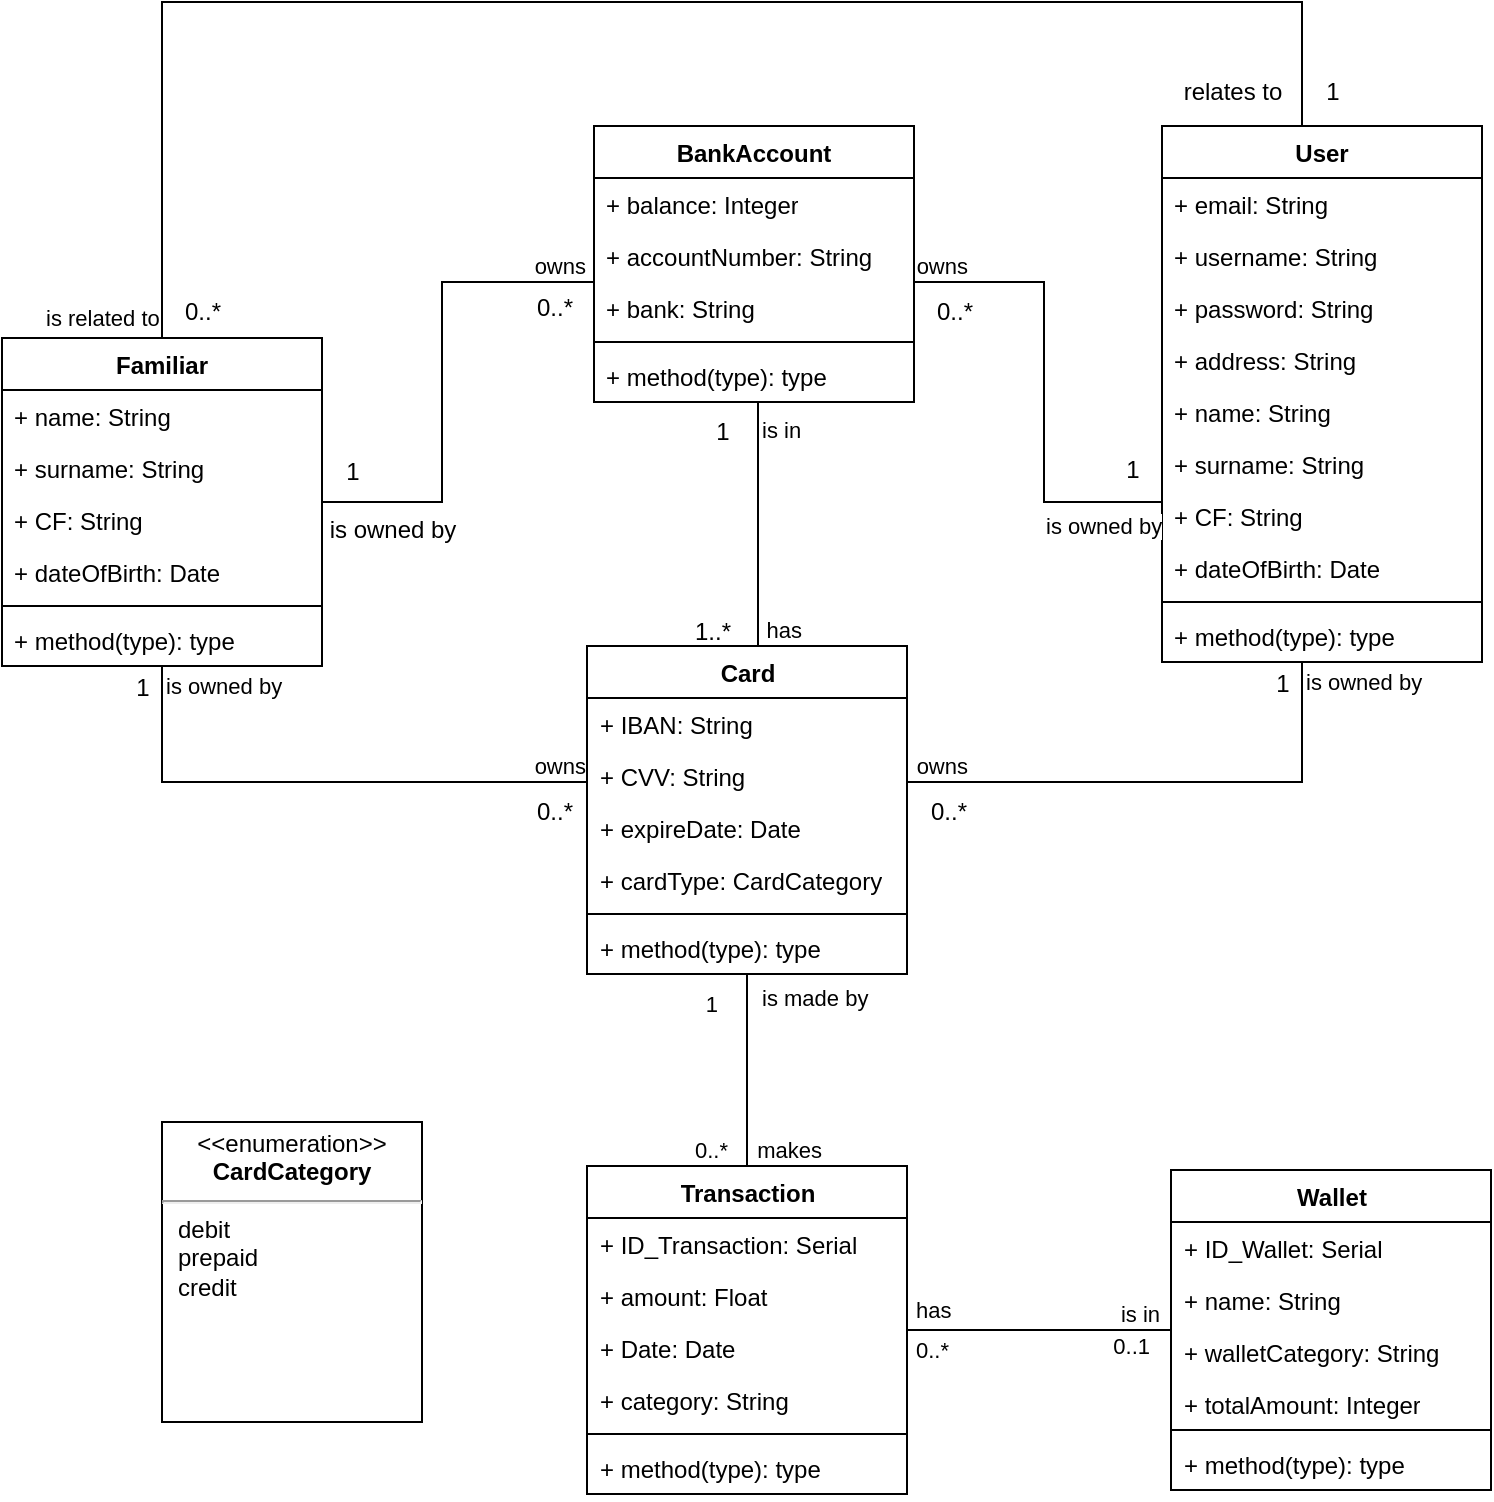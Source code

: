 <mxfile version="22.1.2" type="device">
  <diagram name="Pagina-1" id="V5ksIkCfvQu8_VufCoOh">
    <mxGraphModel dx="1760" dy="1052" grid="1" gridSize="10" guides="1" tooltips="1" connect="1" arrows="1" fold="1" page="1" pageScale="1" pageWidth="827" pageHeight="1169" math="0" shadow="0">
      <root>
        <mxCell id="0" />
        <mxCell id="1" parent="0" />
        <mxCell id="AAI7ieODE616iLDU9Tso-13" value="Card" style="swimlane;fontStyle=1;align=center;verticalAlign=top;childLayout=stackLayout;horizontal=1;startSize=26;horizontalStack=0;resizeParent=1;resizeParentMax=0;resizeLast=0;collapsible=1;marginBottom=0;whiteSpace=wrap;html=1;" parent="1" vertex="1">
          <mxGeometry x="322.5" y="502.01" width="160" height="164" as="geometry">
            <mxRectangle x="334" y="480" width="70" height="30" as="alternateBounds" />
          </mxGeometry>
        </mxCell>
        <mxCell id="AAI7ieODE616iLDU9Tso-15" value="+ IBAN: String" style="text;strokeColor=none;fillColor=none;align=left;verticalAlign=top;spacingLeft=4;spacingRight=4;overflow=hidden;rotatable=0;points=[[0,0.5],[1,0.5]];portConstraint=eastwest;whiteSpace=wrap;html=1;" parent="AAI7ieODE616iLDU9Tso-13" vertex="1">
          <mxGeometry y="26" width="160" height="26" as="geometry" />
        </mxCell>
        <mxCell id="AAI7ieODE616iLDU9Tso-20" value="+ CVV: String" style="text;strokeColor=none;fillColor=none;align=left;verticalAlign=top;spacingLeft=4;spacingRight=4;overflow=hidden;rotatable=0;points=[[0,0.5],[1,0.5]];portConstraint=eastwest;whiteSpace=wrap;html=1;" parent="AAI7ieODE616iLDU9Tso-13" vertex="1">
          <mxGeometry y="52" width="160" height="26" as="geometry" />
        </mxCell>
        <mxCell id="AAI7ieODE616iLDU9Tso-21" value="+ expireDate: Date" style="text;strokeColor=none;fillColor=none;align=left;verticalAlign=top;spacingLeft=4;spacingRight=4;overflow=hidden;rotatable=0;points=[[0,0.5],[1,0.5]];portConstraint=eastwest;whiteSpace=wrap;html=1;" parent="AAI7ieODE616iLDU9Tso-13" vertex="1">
          <mxGeometry y="78" width="160" height="26" as="geometry" />
        </mxCell>
        <mxCell id="EGEKE53pseGuUhWctbH0-3" value="+ cardType: CardCategory" style="text;strokeColor=none;fillColor=none;align=left;verticalAlign=top;spacingLeft=4;spacingRight=4;overflow=hidden;rotatable=0;points=[[0,0.5],[1,0.5]];portConstraint=eastwest;whiteSpace=wrap;html=1;" parent="AAI7ieODE616iLDU9Tso-13" vertex="1">
          <mxGeometry y="104" width="160" height="26" as="geometry" />
        </mxCell>
        <mxCell id="AAI7ieODE616iLDU9Tso-17" value="" style="line;strokeWidth=1;fillColor=none;align=left;verticalAlign=middle;spacingTop=-1;spacingLeft=3;spacingRight=3;rotatable=0;labelPosition=right;points=[];portConstraint=eastwest;strokeColor=inherit;" parent="AAI7ieODE616iLDU9Tso-13" vertex="1">
          <mxGeometry y="130" width="160" height="8" as="geometry" />
        </mxCell>
        <mxCell id="AAI7ieODE616iLDU9Tso-18" value="+ method(type): type" style="text;strokeColor=none;fillColor=none;align=left;verticalAlign=top;spacingLeft=4;spacingRight=4;overflow=hidden;rotatable=0;points=[[0,0.5],[1,0.5]];portConstraint=eastwest;whiteSpace=wrap;html=1;" parent="AAI7ieODE616iLDU9Tso-13" vertex="1">
          <mxGeometry y="138" width="160" height="26" as="geometry" />
        </mxCell>
        <mxCell id="AAI7ieODE616iLDU9Tso-22" value="Wallet" style="swimlane;fontStyle=1;align=center;verticalAlign=top;childLayout=stackLayout;horizontal=1;startSize=26;horizontalStack=0;resizeParent=1;resizeParentMax=0;resizeLast=0;collapsible=1;marginBottom=0;whiteSpace=wrap;html=1;" parent="1" vertex="1">
          <mxGeometry x="614.5" y="764" width="160" height="160" as="geometry" />
        </mxCell>
        <mxCell id="AAI7ieODE616iLDU9Tso-23" value="+ ID_Wallet: Serial" style="text;strokeColor=none;fillColor=none;align=left;verticalAlign=top;spacingLeft=4;spacingRight=4;overflow=hidden;rotatable=0;points=[[0,0.5],[1,0.5]];portConstraint=eastwest;whiteSpace=wrap;html=1;" parent="AAI7ieODE616iLDU9Tso-22" vertex="1">
          <mxGeometry y="26" width="160" height="26" as="geometry" />
        </mxCell>
        <mxCell id="kBO4bU-OnewzTs1eCNF8-2" value="+ name: String" style="text;strokeColor=none;fillColor=none;align=left;verticalAlign=top;spacingLeft=4;spacingRight=4;overflow=hidden;rotatable=0;points=[[0,0.5],[1,0.5]];portConstraint=eastwest;whiteSpace=wrap;html=1;" parent="AAI7ieODE616iLDU9Tso-22" vertex="1">
          <mxGeometry y="52" width="160" height="26" as="geometry" />
        </mxCell>
        <mxCell id="AAI7ieODE616iLDU9Tso-24" value="+ walletCategory: String" style="text;strokeColor=none;fillColor=none;align=left;verticalAlign=top;spacingLeft=4;spacingRight=4;overflow=hidden;rotatable=0;points=[[0,0.5],[1,0.5]];portConstraint=eastwest;whiteSpace=wrap;html=1;" parent="AAI7ieODE616iLDU9Tso-22" vertex="1">
          <mxGeometry y="78" width="160" height="26" as="geometry" />
        </mxCell>
        <mxCell id="AAI7ieODE616iLDU9Tso-25" value="+ totalAmount: Integer" style="text;strokeColor=none;fillColor=none;align=left;verticalAlign=top;spacingLeft=4;spacingRight=4;overflow=hidden;rotatable=0;points=[[0,0.5],[1,0.5]];portConstraint=eastwest;whiteSpace=wrap;html=1;" parent="AAI7ieODE616iLDU9Tso-22" vertex="1">
          <mxGeometry y="104" width="160" height="22" as="geometry" />
        </mxCell>
        <mxCell id="AAI7ieODE616iLDU9Tso-28" value="" style="line;strokeWidth=1;fillColor=none;align=left;verticalAlign=middle;spacingTop=-1;spacingLeft=3;spacingRight=3;rotatable=0;labelPosition=right;points=[];portConstraint=eastwest;strokeColor=inherit;" parent="AAI7ieODE616iLDU9Tso-22" vertex="1">
          <mxGeometry y="126" width="160" height="8" as="geometry" />
        </mxCell>
        <mxCell id="AAI7ieODE616iLDU9Tso-29" value="+ method(type): type" style="text;strokeColor=none;fillColor=none;align=left;verticalAlign=top;spacingLeft=4;spacingRight=4;overflow=hidden;rotatable=0;points=[[0,0.5],[1,0.5]];portConstraint=eastwest;whiteSpace=wrap;html=1;" parent="AAI7ieODE616iLDU9Tso-22" vertex="1">
          <mxGeometry y="134" width="160" height="26" as="geometry" />
        </mxCell>
        <mxCell id="RBvPQlMyHcQg-AkLouZK-31" value="Transaction" style="swimlane;fontStyle=1;align=center;verticalAlign=top;childLayout=stackLayout;horizontal=1;startSize=26;horizontalStack=0;resizeParent=1;resizeParentMax=0;resizeLast=0;collapsible=1;marginBottom=0;whiteSpace=wrap;html=1;" parent="1" vertex="1">
          <mxGeometry x="322.5" y="762" width="160" height="164" as="geometry">
            <mxRectangle x="334" y="480" width="70" height="30" as="alternateBounds" />
          </mxGeometry>
        </mxCell>
        <mxCell id="RBvPQlMyHcQg-AkLouZK-32" value="+ ID_Transaction: Serial" style="text;strokeColor=none;fillColor=none;align=left;verticalAlign=top;spacingLeft=4;spacingRight=4;overflow=hidden;rotatable=0;points=[[0,0.5],[1,0.5]];portConstraint=eastwest;whiteSpace=wrap;html=1;" parent="RBvPQlMyHcQg-AkLouZK-31" vertex="1">
          <mxGeometry y="26" width="160" height="26" as="geometry" />
        </mxCell>
        <mxCell id="kBO4bU-OnewzTs1eCNF8-1" value="+ amount: Float" style="text;strokeColor=none;fillColor=none;align=left;verticalAlign=top;spacingLeft=4;spacingRight=4;overflow=hidden;rotatable=0;points=[[0,0.5],[1,0.5]];portConstraint=eastwest;whiteSpace=wrap;html=1;" parent="RBvPQlMyHcQg-AkLouZK-31" vertex="1">
          <mxGeometry y="52" width="160" height="26" as="geometry" />
        </mxCell>
        <mxCell id="RBvPQlMyHcQg-AkLouZK-33" value="+ Date: Date" style="text;strokeColor=none;fillColor=none;align=left;verticalAlign=top;spacingLeft=4;spacingRight=4;overflow=hidden;rotatable=0;points=[[0,0.5],[1,0.5]];portConstraint=eastwest;whiteSpace=wrap;html=1;" parent="RBvPQlMyHcQg-AkLouZK-31" vertex="1">
          <mxGeometry y="78" width="160" height="26" as="geometry" />
        </mxCell>
        <mxCell id="0wrzQk6284Li0RvRmJyz-1" value="+ category: String" style="text;strokeColor=none;fillColor=none;align=left;verticalAlign=top;spacingLeft=4;spacingRight=4;overflow=hidden;rotatable=0;points=[[0,0.5],[1,0.5]];portConstraint=eastwest;whiteSpace=wrap;html=1;" parent="RBvPQlMyHcQg-AkLouZK-31" vertex="1">
          <mxGeometry y="104" width="160" height="26" as="geometry" />
        </mxCell>
        <mxCell id="RBvPQlMyHcQg-AkLouZK-37" value="" style="line;strokeWidth=1;fillColor=none;align=left;verticalAlign=middle;spacingTop=-1;spacingLeft=3;spacingRight=3;rotatable=0;labelPosition=right;points=[];portConstraint=eastwest;strokeColor=inherit;" parent="RBvPQlMyHcQg-AkLouZK-31" vertex="1">
          <mxGeometry y="130" width="160" height="8" as="geometry" />
        </mxCell>
        <mxCell id="RBvPQlMyHcQg-AkLouZK-38" value="+ method(type): type" style="text;strokeColor=none;fillColor=none;align=left;verticalAlign=top;spacingLeft=4;spacingRight=4;overflow=hidden;rotatable=0;points=[[0,0.5],[1,0.5]];portConstraint=eastwest;whiteSpace=wrap;html=1;" parent="RBvPQlMyHcQg-AkLouZK-31" vertex="1">
          <mxGeometry y="138" width="160" height="26" as="geometry" />
        </mxCell>
        <mxCell id="b4oZFLutdMUwWJEWLN6i-5" value="" style="endArrow=none;html=1;edgeStyle=orthogonalEdgeStyle;rounded=0;" parent="1" source="AAI7ieODE616iLDU9Tso-13" target="RBvPQlMyHcQg-AkLouZK-31" edge="1">
          <mxGeometry relative="1" as="geometry">
            <mxPoint x="409" y="650" as="sourcePoint" />
            <mxPoint x="559" y="468.5" as="targetPoint" />
            <Array as="points" />
          </mxGeometry>
        </mxCell>
        <mxCell id="b4oZFLutdMUwWJEWLN6i-6" value="is made by" style="edgeLabel;resizable=0;html=1;align=left;verticalAlign=bottom;" parent="b4oZFLutdMUwWJEWLN6i-5" connectable="0" vertex="1">
          <mxGeometry x="-1" relative="1" as="geometry">
            <mxPoint x="5" y="20" as="offset" />
          </mxGeometry>
        </mxCell>
        <mxCell id="b4oZFLutdMUwWJEWLN6i-7" value="makes" style="edgeLabel;resizable=0;html=1;align=right;verticalAlign=bottom;" parent="b4oZFLutdMUwWJEWLN6i-5" connectable="0" vertex="1">
          <mxGeometry x="1" relative="1" as="geometry">
            <mxPoint x="38" as="offset" />
          </mxGeometry>
        </mxCell>
        <mxCell id="b4oZFLutdMUwWJEWLN6i-8" value="" style="endArrow=none;html=1;edgeStyle=orthogonalEdgeStyle;rounded=0;" parent="1" source="RBvPQlMyHcQg-AkLouZK-31" target="AAI7ieODE616iLDU9Tso-22" edge="1">
          <mxGeometry relative="1" as="geometry">
            <mxPoint x="224" y="922.0" as="sourcePoint" />
            <mxPoint x="355" y="922.0" as="targetPoint" />
          </mxGeometry>
        </mxCell>
        <mxCell id="b4oZFLutdMUwWJEWLN6i-9" value="has" style="edgeLabel;resizable=0;html=1;align=left;verticalAlign=bottom;" parent="b4oZFLutdMUwWJEWLN6i-8" connectable="0" vertex="1">
          <mxGeometry x="-1" relative="1" as="geometry">
            <mxPoint x="2" y="-2" as="offset" />
          </mxGeometry>
        </mxCell>
        <mxCell id="b4oZFLutdMUwWJEWLN6i-10" value="is in" style="edgeLabel;resizable=0;html=1;align=right;verticalAlign=bottom;" parent="b4oZFLutdMUwWJEWLN6i-8" connectable="0" vertex="1">
          <mxGeometry x="1" relative="1" as="geometry">
            <mxPoint x="-5" as="offset" />
          </mxGeometry>
        </mxCell>
        <mxCell id="b4oZFLutdMUwWJEWLN6i-23" value="0..*" style="edgeLabel;resizable=0;html=1;align=right;verticalAlign=bottom;" parent="1" connectable="0" vertex="1">
          <mxGeometry x="393.5" y="762" as="geometry" />
        </mxCell>
        <mxCell id="b4oZFLutdMUwWJEWLN6i-24" value="1" style="edgeLabel;resizable=0;html=1;align=right;verticalAlign=bottom;" parent="1" connectable="0" vertex="1">
          <mxGeometry x="393.5" y="682" as="geometry">
            <mxPoint x="-5" y="7" as="offset" />
          </mxGeometry>
        </mxCell>
        <mxCell id="b4oZFLutdMUwWJEWLN6i-25" value="0..1" style="edgeLabel;resizable=0;html=1;align=right;verticalAlign=bottom;" parent="1" connectable="0" vertex="1">
          <mxGeometry x="604.5" y="860.0" as="geometry" />
        </mxCell>
        <mxCell id="b4oZFLutdMUwWJEWLN6i-26" value="0..*" style="edgeLabel;resizable=0;html=1;align=left;verticalAlign=bottom;" parent="1" connectable="0" vertex="1">
          <mxGeometry x="484.5" y="862.0" as="geometry" />
        </mxCell>
        <mxCell id="EGEKE53pseGuUhWctbH0-4" value="&lt;p style=&quot;margin:0px;margin-top:4px;text-align:center;&quot;&gt;&amp;lt;&amp;lt;enumeration&amp;gt;&amp;gt;&lt;br&gt;&lt;b&gt;CardCategory&lt;/b&gt;&lt;/p&gt;&lt;hr&gt;&lt;p style=&quot;margin:0px;margin-left:8px;text-align:left;&quot;&gt;debit&lt;/p&gt;&lt;p style=&quot;margin:0px;margin-left:8px;text-align:left;&quot;&gt;prepaid&lt;/p&gt;&lt;p style=&quot;margin:0px;margin-left:8px;text-align:left;&quot;&gt;credit&lt;/p&gt;&lt;p style=&quot;margin:0px;margin-left:8px;text-align:left;&quot;&gt;&lt;br&gt;&lt;/p&gt;" style="shape=rect;html=1;overflow=fill;whiteSpace=wrap;" parent="1" vertex="1">
          <mxGeometry x="110" y="740" width="130" height="150" as="geometry" />
        </mxCell>
        <mxCell id="33SEwPihW6J2Dh9Cqzwo-4" value="BankAccount" style="swimlane;fontStyle=1;align=center;verticalAlign=top;childLayout=stackLayout;horizontal=1;startSize=26;horizontalStack=0;resizeParent=1;resizeParentMax=0;resizeLast=0;collapsible=1;marginBottom=0;whiteSpace=wrap;html=1;" parent="1" vertex="1">
          <mxGeometry x="326" y="242" width="160" height="138" as="geometry">
            <mxRectangle x="334" y="480" width="70" height="30" as="alternateBounds" />
          </mxGeometry>
        </mxCell>
        <mxCell id="33SEwPihW6J2Dh9Cqzwo-5" value="+ balance: Integer" style="text;strokeColor=none;fillColor=none;align=left;verticalAlign=top;spacingLeft=4;spacingRight=4;overflow=hidden;rotatable=0;points=[[0,0.5],[1,0.5]];portConstraint=eastwest;whiteSpace=wrap;html=1;" parent="33SEwPihW6J2Dh9Cqzwo-4" vertex="1">
          <mxGeometry y="26" width="160" height="26" as="geometry" />
        </mxCell>
        <mxCell id="33SEwPihW6J2Dh9Cqzwo-6" value="+ accountNumber: String" style="text;strokeColor=none;fillColor=none;align=left;verticalAlign=top;spacingLeft=4;spacingRight=4;overflow=hidden;rotatable=0;points=[[0,0.5],[1,0.5]];portConstraint=eastwest;whiteSpace=wrap;html=1;" parent="33SEwPihW6J2Dh9Cqzwo-4" vertex="1">
          <mxGeometry y="52" width="160" height="26" as="geometry" />
        </mxCell>
        <mxCell id="33SEwPihW6J2Dh9Cqzwo-7" value="+ bank: String" style="text;strokeColor=none;fillColor=none;align=left;verticalAlign=top;spacingLeft=4;spacingRight=4;overflow=hidden;rotatable=0;points=[[0,0.5],[1,0.5]];portConstraint=eastwest;whiteSpace=wrap;html=1;" parent="33SEwPihW6J2Dh9Cqzwo-4" vertex="1">
          <mxGeometry y="78" width="160" height="26" as="geometry" />
        </mxCell>
        <mxCell id="33SEwPihW6J2Dh9Cqzwo-8" value="" style="line;strokeWidth=1;fillColor=none;align=left;verticalAlign=middle;spacingTop=-1;spacingLeft=3;spacingRight=3;rotatable=0;labelPosition=right;points=[];portConstraint=eastwest;strokeColor=inherit;" parent="33SEwPihW6J2Dh9Cqzwo-4" vertex="1">
          <mxGeometry y="104" width="160" height="8" as="geometry" />
        </mxCell>
        <mxCell id="33SEwPihW6J2Dh9Cqzwo-9" value="+ method(type): type" style="text;strokeColor=none;fillColor=none;align=left;verticalAlign=top;spacingLeft=4;spacingRight=4;overflow=hidden;rotatable=0;points=[[0,0.5],[1,0.5]];portConstraint=eastwest;whiteSpace=wrap;html=1;" parent="33SEwPihW6J2Dh9Cqzwo-4" vertex="1">
          <mxGeometry y="112" width="160" height="26" as="geometry" />
        </mxCell>
        <mxCell id="33SEwPihW6J2Dh9Cqzwo-23" value="User" style="swimlane;fontStyle=1;align=center;verticalAlign=top;childLayout=stackLayout;horizontal=1;startSize=26;horizontalStack=0;resizeParent=1;resizeParentMax=0;resizeLast=0;collapsible=1;marginBottom=0;whiteSpace=wrap;html=1;" parent="1" vertex="1">
          <mxGeometry x="610" y="242" width="160" height="268" as="geometry" />
        </mxCell>
        <mxCell id="33SEwPihW6J2Dh9Cqzwo-24" value="+ email: String" style="text;strokeColor=none;fillColor=none;align=left;verticalAlign=top;spacingLeft=4;spacingRight=4;overflow=hidden;rotatable=0;points=[[0,0.5],[1,0.5]];portConstraint=eastwest;whiteSpace=wrap;html=1;" parent="33SEwPihW6J2Dh9Cqzwo-23" vertex="1">
          <mxGeometry y="26" width="160" height="26" as="geometry" />
        </mxCell>
        <mxCell id="33SEwPihW6J2Dh9Cqzwo-25" value="+ username: String" style="text;strokeColor=none;fillColor=none;align=left;verticalAlign=top;spacingLeft=4;spacingRight=4;overflow=hidden;rotatable=0;points=[[0,0.5],[1,0.5]];portConstraint=eastwest;whiteSpace=wrap;html=1;" parent="33SEwPihW6J2Dh9Cqzwo-23" vertex="1">
          <mxGeometry y="52" width="160" height="26" as="geometry" />
        </mxCell>
        <mxCell id="33SEwPihW6J2Dh9Cqzwo-40" value="+ password: String" style="text;strokeColor=none;fillColor=none;align=left;verticalAlign=top;spacingLeft=4;spacingRight=4;overflow=hidden;rotatable=0;points=[[0,0.5],[1,0.5]];portConstraint=eastwest;whiteSpace=wrap;html=1;" parent="33SEwPihW6J2Dh9Cqzwo-23" vertex="1">
          <mxGeometry y="78" width="160" height="26" as="geometry" />
        </mxCell>
        <mxCell id="33SEwPihW6J2Dh9Cqzwo-27" value="+ address: String" style="text;strokeColor=none;fillColor=none;align=left;verticalAlign=top;spacingLeft=4;spacingRight=4;overflow=hidden;rotatable=0;points=[[0,0.5],[1,0.5]];portConstraint=eastwest;whiteSpace=wrap;html=1;" parent="33SEwPihW6J2Dh9Cqzwo-23" vertex="1">
          <mxGeometry y="104" width="160" height="26" as="geometry" />
        </mxCell>
        <mxCell id="33SEwPihW6J2Dh9Cqzwo-33" value="+ name: String" style="text;strokeColor=none;fillColor=none;align=left;verticalAlign=top;spacingLeft=4;spacingRight=4;overflow=hidden;rotatable=0;points=[[0,0.5],[1,0.5]];portConstraint=eastwest;whiteSpace=wrap;html=1;" parent="33SEwPihW6J2Dh9Cqzwo-23" vertex="1">
          <mxGeometry y="130" width="160" height="26" as="geometry" />
        </mxCell>
        <mxCell id="33SEwPihW6J2Dh9Cqzwo-34" value="+ surname: String" style="text;strokeColor=none;fillColor=none;align=left;verticalAlign=top;spacingLeft=4;spacingRight=4;overflow=hidden;rotatable=0;points=[[0,0.5],[1,0.5]];portConstraint=eastwest;whiteSpace=wrap;html=1;" parent="33SEwPihW6J2Dh9Cqzwo-23" vertex="1">
          <mxGeometry y="156" width="160" height="26" as="geometry" />
        </mxCell>
        <mxCell id="33SEwPihW6J2Dh9Cqzwo-35" value="+ CF: String" style="text;strokeColor=none;fillColor=none;align=left;verticalAlign=top;spacingLeft=4;spacingRight=4;overflow=hidden;rotatable=0;points=[[0,0.5],[1,0.5]];portConstraint=eastwest;whiteSpace=wrap;html=1;" parent="33SEwPihW6J2Dh9Cqzwo-23" vertex="1">
          <mxGeometry y="182" width="160" height="26" as="geometry" />
        </mxCell>
        <mxCell id="33SEwPihW6J2Dh9Cqzwo-36" value="+ dateOfBirth: Date" style="text;strokeColor=none;fillColor=none;align=left;verticalAlign=top;spacingLeft=4;spacingRight=4;overflow=hidden;rotatable=0;points=[[0,0.5],[1,0.5]];portConstraint=eastwest;whiteSpace=wrap;html=1;" parent="33SEwPihW6J2Dh9Cqzwo-23" vertex="1">
          <mxGeometry y="208" width="160" height="26" as="geometry" />
        </mxCell>
        <mxCell id="33SEwPihW6J2Dh9Cqzwo-28" value="" style="line;strokeWidth=1;fillColor=none;align=left;verticalAlign=middle;spacingTop=-1;spacingLeft=3;spacingRight=3;rotatable=0;labelPosition=right;points=[];portConstraint=eastwest;strokeColor=inherit;" parent="33SEwPihW6J2Dh9Cqzwo-23" vertex="1">
          <mxGeometry y="234" width="160" height="8" as="geometry" />
        </mxCell>
        <mxCell id="33SEwPihW6J2Dh9Cqzwo-29" value="+ method(type): type" style="text;strokeColor=none;fillColor=none;align=left;verticalAlign=top;spacingLeft=4;spacingRight=4;overflow=hidden;rotatable=0;points=[[0,0.5],[1,0.5]];portConstraint=eastwest;whiteSpace=wrap;html=1;" parent="33SEwPihW6J2Dh9Cqzwo-23" vertex="1">
          <mxGeometry y="242" width="160" height="26" as="geometry" />
        </mxCell>
        <mxCell id="33SEwPihW6J2Dh9Cqzwo-30" value="Familiar" style="swimlane;fontStyle=1;align=center;verticalAlign=top;childLayout=stackLayout;horizontal=1;startSize=26;horizontalStack=0;resizeParent=1;resizeParentMax=0;resizeLast=0;collapsible=1;marginBottom=0;whiteSpace=wrap;html=1;" parent="1" vertex="1">
          <mxGeometry x="30" y="348" width="160" height="164" as="geometry" />
        </mxCell>
        <mxCell id="33SEwPihW6J2Dh9Cqzwo-26" value="+ name: String" style="text;strokeColor=none;fillColor=none;align=left;verticalAlign=top;spacingLeft=4;spacingRight=4;overflow=hidden;rotatable=0;points=[[0,0.5],[1,0.5]];portConstraint=eastwest;whiteSpace=wrap;html=1;" parent="33SEwPihW6J2Dh9Cqzwo-30" vertex="1">
          <mxGeometry y="26" width="160" height="26" as="geometry" />
        </mxCell>
        <mxCell id="33SEwPihW6J2Dh9Cqzwo-45" value="+ surname: String" style="text;strokeColor=none;fillColor=none;align=left;verticalAlign=top;spacingLeft=4;spacingRight=4;overflow=hidden;rotatable=0;points=[[0,0.5],[1,0.5]];portConstraint=eastwest;whiteSpace=wrap;html=1;" parent="33SEwPihW6J2Dh9Cqzwo-30" vertex="1">
          <mxGeometry y="52" width="160" height="26" as="geometry" />
        </mxCell>
        <mxCell id="33SEwPihW6J2Dh9Cqzwo-44" value="+ CF: String" style="text;strokeColor=none;fillColor=none;align=left;verticalAlign=top;spacingLeft=4;spacingRight=4;overflow=hidden;rotatable=0;points=[[0,0.5],[1,0.5]];portConstraint=eastwest;whiteSpace=wrap;html=1;" parent="33SEwPihW6J2Dh9Cqzwo-30" vertex="1">
          <mxGeometry y="78" width="160" height="26" as="geometry" />
        </mxCell>
        <mxCell id="33SEwPihW6J2Dh9Cqzwo-41" value="+ dateOfBirth: Date" style="text;strokeColor=none;fillColor=none;align=left;verticalAlign=top;spacingLeft=4;spacingRight=4;overflow=hidden;rotatable=0;points=[[0,0.5],[1,0.5]];portConstraint=eastwest;whiteSpace=wrap;html=1;" parent="33SEwPihW6J2Dh9Cqzwo-30" vertex="1">
          <mxGeometry y="104" width="160" height="26" as="geometry" />
        </mxCell>
        <mxCell id="33SEwPihW6J2Dh9Cqzwo-31" value="" style="line;strokeWidth=1;fillColor=none;align=left;verticalAlign=middle;spacingTop=-1;spacingLeft=3;spacingRight=3;rotatable=0;labelPosition=right;points=[];portConstraint=eastwest;strokeColor=inherit;" parent="33SEwPihW6J2Dh9Cqzwo-30" vertex="1">
          <mxGeometry y="130" width="160" height="8" as="geometry" />
        </mxCell>
        <mxCell id="33SEwPihW6J2Dh9Cqzwo-32" value="+ method(type): type" style="text;strokeColor=none;fillColor=none;align=left;verticalAlign=top;spacingLeft=4;spacingRight=4;overflow=hidden;rotatable=0;points=[[0,0.5],[1,0.5]];portConstraint=eastwest;whiteSpace=wrap;html=1;" parent="33SEwPihW6J2Dh9Cqzwo-30" vertex="1">
          <mxGeometry y="138" width="160" height="26" as="geometry" />
        </mxCell>
        <mxCell id="33SEwPihW6J2Dh9Cqzwo-46" value="" style="endArrow=none;html=1;edgeStyle=orthogonalEdgeStyle;rounded=0;" parent="1" source="33SEwPihW6J2Dh9Cqzwo-30" target="33SEwPihW6J2Dh9Cqzwo-23" edge="1">
          <mxGeometry relative="1" as="geometry">
            <mxPoint x="330" y="480" as="sourcePoint" />
            <mxPoint x="680" y="100" as="targetPoint" />
            <Array as="points">
              <mxPoint x="110" y="180" />
              <mxPoint x="680" y="180" />
            </Array>
          </mxGeometry>
        </mxCell>
        <mxCell id="33SEwPihW6J2Dh9Cqzwo-47" value="is related to" style="edgeLabel;resizable=0;html=1;align=left;verticalAlign=bottom;" parent="33SEwPihW6J2Dh9Cqzwo-46" connectable="0" vertex="1">
          <mxGeometry x="-1" relative="1" as="geometry">
            <mxPoint x="-60" y="-2" as="offset" />
          </mxGeometry>
        </mxCell>
        <mxCell id="33SEwPihW6J2Dh9Cqzwo-49" value="0..*" style="text;html=1;align=center;verticalAlign=middle;resizable=0;points=[];autosize=1;strokeColor=none;fillColor=none;" parent="1" vertex="1">
          <mxGeometry x="110" y="320" width="40" height="30" as="geometry" />
        </mxCell>
        <mxCell id="33SEwPihW6J2Dh9Cqzwo-50" value="relates to" style="text;html=1;align=center;verticalAlign=middle;resizable=0;points=[];autosize=1;strokeColor=none;fillColor=none;" parent="1" vertex="1">
          <mxGeometry x="610" y="210" width="70" height="30" as="geometry" />
        </mxCell>
        <mxCell id="33SEwPihW6J2Dh9Cqzwo-52" value="1" style="text;html=1;align=center;verticalAlign=middle;resizable=0;points=[];autosize=1;strokeColor=none;fillColor=none;" parent="1" vertex="1">
          <mxGeometry x="680" y="210" width="30" height="30" as="geometry" />
        </mxCell>
        <mxCell id="33SEwPihW6J2Dh9Cqzwo-53" value="" style="endArrow=none;html=1;edgeStyle=orthogonalEdgeStyle;rounded=0;" parent="1" source="33SEwPihW6J2Dh9Cqzwo-30" target="33SEwPihW6J2Dh9Cqzwo-4" edge="1">
          <mxGeometry relative="1" as="geometry">
            <mxPoint x="330" y="570" as="sourcePoint" />
            <mxPoint x="200" y="600" as="targetPoint" />
            <Array as="points">
              <mxPoint x="250" y="430" />
              <mxPoint x="250" y="320" />
            </Array>
          </mxGeometry>
        </mxCell>
        <mxCell id="33SEwPihW6J2Dh9Cqzwo-55" value="owns" style="edgeLabel;resizable=0;html=1;align=right;verticalAlign=bottom;" parent="33SEwPihW6J2Dh9Cqzwo-53" connectable="0" vertex="1">
          <mxGeometry x="1" relative="1" as="geometry">
            <mxPoint x="-4" as="offset" />
          </mxGeometry>
        </mxCell>
        <mxCell id="33SEwPihW6J2Dh9Cqzwo-56" value="is owned by" style="text;html=1;align=center;verticalAlign=middle;resizable=0;points=[];autosize=1;strokeColor=none;fillColor=none;" parent="1" vertex="1">
          <mxGeometry x="180" y="429" width="90" height="30" as="geometry" />
        </mxCell>
        <mxCell id="33SEwPihW6J2Dh9Cqzwo-57" value="1" style="text;html=1;align=center;verticalAlign=middle;resizable=0;points=[];autosize=1;strokeColor=none;fillColor=none;" parent="1" vertex="1">
          <mxGeometry x="190" y="400.01" width="30" height="30" as="geometry" />
        </mxCell>
        <mxCell id="33SEwPihW6J2Dh9Cqzwo-58" value="0..*" style="text;html=1;align=center;verticalAlign=middle;resizable=0;points=[];autosize=1;strokeColor=none;fillColor=none;" parent="1" vertex="1">
          <mxGeometry x="286" y="318" width="40" height="30" as="geometry" />
        </mxCell>
        <mxCell id="33SEwPihW6J2Dh9Cqzwo-59" value="" style="endArrow=none;html=1;edgeStyle=orthogonalEdgeStyle;rounded=0;" parent="1" source="33SEwPihW6J2Dh9Cqzwo-30" target="AAI7ieODE616iLDU9Tso-13" edge="1">
          <mxGeometry relative="1" as="geometry">
            <mxPoint x="330" y="600" as="sourcePoint" />
            <mxPoint x="490" y="600" as="targetPoint" />
            <Array as="points">
              <mxPoint x="110" y="570" />
            </Array>
          </mxGeometry>
        </mxCell>
        <mxCell id="33SEwPihW6J2Dh9Cqzwo-60" value="is owned by" style="edgeLabel;resizable=0;html=1;align=left;verticalAlign=bottom;" parent="33SEwPihW6J2Dh9Cqzwo-59" connectable="0" vertex="1">
          <mxGeometry x="-1" relative="1" as="geometry">
            <mxPoint y="18" as="offset" />
          </mxGeometry>
        </mxCell>
        <mxCell id="33SEwPihW6J2Dh9Cqzwo-61" value="owns" style="edgeLabel;resizable=0;html=1;align=right;verticalAlign=bottom;" parent="33SEwPihW6J2Dh9Cqzwo-59" connectable="0" vertex="1">
          <mxGeometry x="1" relative="1" as="geometry" />
        </mxCell>
        <mxCell id="33SEwPihW6J2Dh9Cqzwo-62" value="1" style="text;html=1;align=center;verticalAlign=middle;resizable=0;points=[];autosize=1;strokeColor=none;fillColor=none;" parent="1" vertex="1">
          <mxGeometry x="85" y="508" width="30" height="30" as="geometry" />
        </mxCell>
        <mxCell id="33SEwPihW6J2Dh9Cqzwo-63" value="0..*" style="text;html=1;align=center;verticalAlign=middle;resizable=0;points=[];autosize=1;strokeColor=none;fillColor=none;" parent="1" vertex="1">
          <mxGeometry x="286" y="570" width="40" height="30" as="geometry" />
        </mxCell>
        <mxCell id="33SEwPihW6J2Dh9Cqzwo-64" value="" style="endArrow=none;html=1;edgeStyle=orthogonalEdgeStyle;rounded=0;" parent="1" source="33SEwPihW6J2Dh9Cqzwo-23" target="33SEwPihW6J2Dh9Cqzwo-4" edge="1">
          <mxGeometry relative="1" as="geometry">
            <mxPoint x="330" y="630" as="sourcePoint" />
            <mxPoint x="490" y="630" as="targetPoint" />
            <Array as="points">
              <mxPoint x="551" y="430" />
              <mxPoint x="551" y="320" />
            </Array>
          </mxGeometry>
        </mxCell>
        <mxCell id="33SEwPihW6J2Dh9Cqzwo-65" value="is owned by" style="edgeLabel;resizable=0;html=1;align=left;verticalAlign=bottom;" parent="33SEwPihW6J2Dh9Cqzwo-64" connectable="0" vertex="1">
          <mxGeometry x="-1" relative="1" as="geometry">
            <mxPoint x="-60" y="20" as="offset" />
          </mxGeometry>
        </mxCell>
        <mxCell id="33SEwPihW6J2Dh9Cqzwo-66" value="owns" style="edgeLabel;resizable=0;html=1;align=right;verticalAlign=bottom;" parent="33SEwPihW6J2Dh9Cqzwo-64" connectable="0" vertex="1">
          <mxGeometry x="1" relative="1" as="geometry">
            <mxPoint x="27" as="offset" />
          </mxGeometry>
        </mxCell>
        <mxCell id="33SEwPihW6J2Dh9Cqzwo-67" value="0..*" style="text;html=1;align=center;verticalAlign=middle;resizable=0;points=[];autosize=1;strokeColor=none;fillColor=none;" parent="1" vertex="1">
          <mxGeometry x="486" y="320" width="40" height="30" as="geometry" />
        </mxCell>
        <mxCell id="33SEwPihW6J2Dh9Cqzwo-68" value="1" style="text;html=1;align=center;verticalAlign=middle;resizable=0;points=[];autosize=1;strokeColor=none;fillColor=none;" parent="1" vertex="1">
          <mxGeometry x="580" y="399" width="30" height="30" as="geometry" />
        </mxCell>
        <mxCell id="33SEwPihW6J2Dh9Cqzwo-69" value="" style="endArrow=none;html=1;edgeStyle=orthogonalEdgeStyle;rounded=0;" parent="1" source="33SEwPihW6J2Dh9Cqzwo-23" target="AAI7ieODE616iLDU9Tso-13" edge="1">
          <mxGeometry relative="1" as="geometry">
            <mxPoint x="750" y="590" as="sourcePoint" />
            <mxPoint x="490" y="630" as="targetPoint" />
            <Array as="points">
              <mxPoint x="680" y="570" />
            </Array>
          </mxGeometry>
        </mxCell>
        <mxCell id="33SEwPihW6J2Dh9Cqzwo-70" value="is owned by" style="edgeLabel;resizable=0;html=1;align=left;verticalAlign=bottom;" parent="33SEwPihW6J2Dh9Cqzwo-69" connectable="0" vertex="1">
          <mxGeometry x="-1" relative="1" as="geometry">
            <mxPoint y="18" as="offset" />
          </mxGeometry>
        </mxCell>
        <mxCell id="33SEwPihW6J2Dh9Cqzwo-71" value="owns" style="edgeLabel;resizable=0;html=1;align=right;verticalAlign=bottom;" parent="33SEwPihW6J2Dh9Cqzwo-69" connectable="0" vertex="1">
          <mxGeometry x="1" relative="1" as="geometry">
            <mxPoint x="31" as="offset" />
          </mxGeometry>
        </mxCell>
        <mxCell id="33SEwPihW6J2Dh9Cqzwo-72" value="0..*" style="text;html=1;align=center;verticalAlign=middle;resizable=0;points=[];autosize=1;strokeColor=none;fillColor=none;" parent="1" vertex="1">
          <mxGeometry x="482.5" y="570" width="40" height="30" as="geometry" />
        </mxCell>
        <mxCell id="33SEwPihW6J2Dh9Cqzwo-73" value="1" style="text;html=1;align=center;verticalAlign=middle;resizable=0;points=[];autosize=1;strokeColor=none;fillColor=none;" parent="1" vertex="1">
          <mxGeometry x="655" y="506" width="30" height="30" as="geometry" />
        </mxCell>
        <mxCell id="33SEwPihW6J2Dh9Cqzwo-74" value="" style="endArrow=none;html=1;edgeStyle=orthogonalEdgeStyle;rounded=0;" parent="1" source="33SEwPihW6J2Dh9Cqzwo-4" target="AAI7ieODE616iLDU9Tso-13" edge="1">
          <mxGeometry relative="1" as="geometry">
            <mxPoint x="330" y="630" as="sourcePoint" />
            <mxPoint x="490" y="630" as="targetPoint" />
            <Array as="points">
              <mxPoint x="408" y="390" />
              <mxPoint x="408" y="390" />
            </Array>
          </mxGeometry>
        </mxCell>
        <mxCell id="33SEwPihW6J2Dh9Cqzwo-75" value="is in" style="edgeLabel;resizable=0;html=1;align=left;verticalAlign=bottom;" parent="33SEwPihW6J2Dh9Cqzwo-74" connectable="0" vertex="1">
          <mxGeometry x="-1" relative="1" as="geometry">
            <mxPoint y="22" as="offset" />
          </mxGeometry>
        </mxCell>
        <mxCell id="33SEwPihW6J2Dh9Cqzwo-76" value="has" style="edgeLabel;resizable=0;html=1;align=right;verticalAlign=bottom;" parent="33SEwPihW6J2Dh9Cqzwo-74" connectable="0" vertex="1">
          <mxGeometry x="1" relative="1" as="geometry">
            <mxPoint x="22" as="offset" />
          </mxGeometry>
        </mxCell>
        <mxCell id="33SEwPihW6J2Dh9Cqzwo-77" value="1" style="text;html=1;align=center;verticalAlign=middle;resizable=0;points=[];autosize=1;strokeColor=none;fillColor=none;" parent="1" vertex="1">
          <mxGeometry x="375" y="380" width="30" height="30" as="geometry" />
        </mxCell>
        <mxCell id="33SEwPihW6J2Dh9Cqzwo-78" value="1..*" style="text;html=1;align=center;verticalAlign=middle;resizable=0;points=[];autosize=1;strokeColor=none;fillColor=none;" parent="1" vertex="1">
          <mxGeometry x="364.5" y="480" width="40" height="30" as="geometry" />
        </mxCell>
      </root>
    </mxGraphModel>
  </diagram>
</mxfile>

